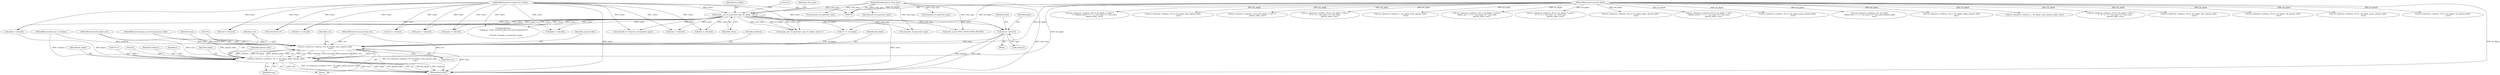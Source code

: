 digraph "1_Android_9d4853418ab2f754c2b63e091c29c5529b8b86ca_14@array" {
"1000538" [label="(Call,luma = colors[1])"];
"1000132" [label="(Call,image_size_of_type(color_type, bit_depth, colors))"];
"1000122" [label="(MethodParameterIn,int color_type)"];
"1000123" [label="(MethodParameterIn,int bit_depth)"];
"1000126" [label="(MethodParameterIn,unsigned int *colors)"];
"1000560" [label="(Call,set_value(row, rowbytes, 2*x, bit_depth, luma, gamma_table,\n                     conv))"];
"1000570" [label="(Call,set_value(row, rowbytes, 2*x+1, bit_depth, alpha, gamma_table,\n                     conv))"];
"1000561" [label="(Identifier,row)"];
"1000559" [label="(Block,)"];
"1000571" [label="(Identifier,row)"];
"1000751" [label="(Call,channels_of_type(color_type))"];
"1000453" [label="(Call,set_value(row, rowbytes, 4*x+3, bit_depth, /* alpha */\n                  Y + ((depth_max-Y) * x * 2 + size_max) / (2 * size_max),\n                  gamma_table, conv))"];
"1000580" [label="(Identifier,gamma_table)"];
"1000502" [label="(Call,channels_of_type(color_type))"];
"1000638" [label="(Call,set_value(row, rowbytes, 3*x+2, bit_depth, blue, gamma_table,\n                     conv))"];
"1000563" [label="(Call,2*x)"];
"1000666" [label="(Call,blue = colors[3])"];
"1000539" [label="(Identifier,luma)"];
"1000125" [label="(MethodParameterIn,double conv)"];
"1000558" [label="(Identifier,x)"];
"1000672" [label="(Call,alpha = colors[4])"];
"1000654" [label="(Call,red = colors[1])"];
"1000299" [label="(Call,set_value(row, rowbytes, 3*x+0, bit_depth, /* red */ Y,\n                     gamma_table, conv))"];
"1000545" [label="(Identifier,alpha)"];
"1000136" [label="(Literal,1)"];
"1000498" [label="(Call,colors[0] == channels_of_type(color_type))"];
"1000333" [label="(Call,set_value(row, rowbytes, 3*x+2, bit_depth, /* blue */\n (Y * x * 2 + size_max) / (2 * size_max),\n                  gamma_table, conv))"];
"1000120" [label="(MethodParameterIn,size_t rowbytes)"];
"1000579" [label="(Identifier,alpha)"];
"1000560" [label="(Call,set_value(row, rowbytes, 2*x, bit_depth, luma, gamma_table,\n                     conv))"];
"1000569" [label="(Identifier,conv)"];
"1000526" [label="(Call,set_value(row, rowbytes, x, bit_depth, luma, gamma_table,\n                     conv))"];
"1000119" [label="(MethodParameterIn,png_bytep row)"];
"1000578" [label="(Identifier,bit_depth)"];
"1000570" [label="(Call,set_value(row, rowbytes, 2*x+1, bit_depth, alpha, gamma_table,\n                     conv))"];
"1000311" [label="(Call,set_value(row, rowbytes, 3*x+1, bit_depth, /* green */\n (depth_max * x * 2 + size_max) / (2 * size_max),\n                  gamma_table, conv))"];
"1000133" [label="(Identifier,color_type)"];
"1000141" [label="(Call,1U << bit_depth)"];
"1000124" [label="(MethodParameterIn,png_const_bytep gamma_table)"];
"1000511" [label="(Call,luma = colors[1])"];
"1000135" [label="(Identifier,colors)"];
"1000407" [label="(Call,set_value(row, rowbytes, 4*x+1, bit_depth, /* green */\n (Y * x * 2 + size_max) / (2 * size_max),\n                  gamma_table, conv))"];
"1000123" [label="(MethodParameterIn,int bit_depth)"];
"1000573" [label="(Call,2*x+1)"];
"1000536" [label="(Block,)"];
"1000724" [label="(Call,set_value(row, rowbytes, 4*x+3, bit_depth, alpha, gamma_table,\n                     conv))"];
"1000131" [label="(Call,image_size_of_type(color_type, bit_depth, colors)-1)"];
"1000152" [label="(Call,channels_of_type(color_type))"];
"1000568" [label="(Identifier,gamma_table)"];
"1000581" [label="(Identifier,conv)"];
"1000540" [label="(Call,colors[1])"];
"1000383" [label="(Call,set_value(row, rowbytes, 4*x+0, bit_depth, /* red */\n ((depth_max-Y) * x * 2 + size_max) / (2 * size_max),\n                  gamma_table, conv))"];
"1000562" [label="(Identifier,rowbytes)"];
"1000626" [label="(Call,set_value(row, rowbytes, 3*x+1, bit_depth, green, gamma_table,\n                     conv))"];
"1000505" [label="(Call,channels_of_type(color_type))"];
"1000566" [label="(Identifier,bit_depth)"];
"1000239" [label="(Call,set_value(row, rowbytes, 2*x, bit_depth,\n (depth_max * x * 2 + size_max) / (2 * size_max), gamma_table,\n                  conv))"];
"1000259" [label="(Call,set_value(row, rowbytes, 2*x+1, bit_depth, alpha, gamma_table,\n                  conv))"];
"1000586" [label="(Call,red = colors[1])"];
"1000598" [label="(Call,blue = colors[3])"];
"1000544" [label="(Call,alpha = colors[2])"];
"1000592" [label="(Call,green = colors[2])"];
"1000660" [label="(Call,green = colors[2])"];
"1000745" [label="(Call,fprintf(stderr,\n \"makepng: --color: count(%u) does not match channels(%u)\n\",\n\n          colors[0], channels_of_type(color_type)))"];
"1000538" [label="(Call,luma = colors[1])"];
"1000134" [label="(Identifier,bit_depth)"];
"1000203" [label="(Call,set_value(row, rowbytes, x, bit_depth, luma, gamma_table, conv))"];
"1000574" [label="(Call,2*x)"];
"1000122" [label="(MethodParameterIn,int color_type)"];
"1000429" [label="(Call,set_value(row, rowbytes, 4*x+2, bit_depth, /* blue */\n                  Y - (Y * x * 2 + size_max) / (2 * size_max),\n                  gamma_table, conv))"];
"1000567" [label="(Identifier,luma)"];
"1000572" [label="(Identifier,rowbytes)"];
"1000712" [label="(Call,set_value(row, rowbytes, 4*x+2, bit_depth, blue, gamma_table,\n                     conv))"];
"1000688" [label="(Call,set_value(row, rowbytes, 4*x+0, bit_depth, red, gamma_table,\n                     conv))"];
"1000126" [label="(MethodParameterIn,unsigned int *colors)"];
"1000755" [label="(MethodReturn,RET)"];
"1000132" [label="(Call,image_size_of_type(color_type, bit_depth, colors))"];
"1000146" [label="(Call,colors[0] == 0)"];
"1000700" [label="(Call,set_value(row, rowbytes, 4*x+1, bit_depth, green, gamma_table,\n                     conv))"];
"1000614" [label="(Call,set_value(row, rowbytes, 3*x+0, bit_depth, red, gamma_table,\n                     conv))"];
"1000488" [label="(Call,color_type & PNG_COLOR_MASK_PALETTE)"];
"1000538" -> "1000536"  [label="AST: "];
"1000538" -> "1000540"  [label="CFG: "];
"1000539" -> "1000538"  [label="AST: "];
"1000540" -> "1000538"  [label="AST: "];
"1000545" -> "1000538"  [label="CFG: "];
"1000538" -> "1000755"  [label="DDG: colors[1]"];
"1000538" -> "1000755"  [label="DDG: luma"];
"1000132" -> "1000538"  [label="DDG: colors"];
"1000126" -> "1000538"  [label="DDG: colors"];
"1000538" -> "1000560"  [label="DDG: luma"];
"1000132" -> "1000131"  [label="AST: "];
"1000132" -> "1000135"  [label="CFG: "];
"1000133" -> "1000132"  [label="AST: "];
"1000134" -> "1000132"  [label="AST: "];
"1000135" -> "1000132"  [label="AST: "];
"1000136" -> "1000132"  [label="CFG: "];
"1000132" -> "1000755"  [label="DDG: colors"];
"1000132" -> "1000131"  [label="DDG: color_type"];
"1000132" -> "1000131"  [label="DDG: bit_depth"];
"1000132" -> "1000131"  [label="DDG: colors"];
"1000122" -> "1000132"  [label="DDG: color_type"];
"1000123" -> "1000132"  [label="DDG: bit_depth"];
"1000126" -> "1000132"  [label="DDG: colors"];
"1000132" -> "1000141"  [label="DDG: bit_depth"];
"1000132" -> "1000146"  [label="DDG: colors"];
"1000132" -> "1000152"  [label="DDG: color_type"];
"1000132" -> "1000488"  [label="DDG: color_type"];
"1000132" -> "1000498"  [label="DDG: colors"];
"1000132" -> "1000511"  [label="DDG: colors"];
"1000132" -> "1000544"  [label="DDG: colors"];
"1000132" -> "1000586"  [label="DDG: colors"];
"1000132" -> "1000592"  [label="DDG: colors"];
"1000132" -> "1000598"  [label="DDG: colors"];
"1000132" -> "1000654"  [label="DDG: colors"];
"1000132" -> "1000660"  [label="DDG: colors"];
"1000132" -> "1000666"  [label="DDG: colors"];
"1000132" -> "1000672"  [label="DDG: colors"];
"1000132" -> "1000745"  [label="DDG: colors"];
"1000122" -> "1000118"  [label="AST: "];
"1000122" -> "1000755"  [label="DDG: color_type"];
"1000122" -> "1000152"  [label="DDG: color_type"];
"1000122" -> "1000488"  [label="DDG: color_type"];
"1000122" -> "1000502"  [label="DDG: color_type"];
"1000122" -> "1000505"  [label="DDG: color_type"];
"1000122" -> "1000751"  [label="DDG: color_type"];
"1000123" -> "1000118"  [label="AST: "];
"1000123" -> "1000755"  [label="DDG: bit_depth"];
"1000123" -> "1000141"  [label="DDG: bit_depth"];
"1000123" -> "1000203"  [label="DDG: bit_depth"];
"1000123" -> "1000239"  [label="DDG: bit_depth"];
"1000123" -> "1000259"  [label="DDG: bit_depth"];
"1000123" -> "1000299"  [label="DDG: bit_depth"];
"1000123" -> "1000311"  [label="DDG: bit_depth"];
"1000123" -> "1000333"  [label="DDG: bit_depth"];
"1000123" -> "1000383"  [label="DDG: bit_depth"];
"1000123" -> "1000407"  [label="DDG: bit_depth"];
"1000123" -> "1000429"  [label="DDG: bit_depth"];
"1000123" -> "1000453"  [label="DDG: bit_depth"];
"1000123" -> "1000526"  [label="DDG: bit_depth"];
"1000123" -> "1000560"  [label="DDG: bit_depth"];
"1000123" -> "1000570"  [label="DDG: bit_depth"];
"1000123" -> "1000614"  [label="DDG: bit_depth"];
"1000123" -> "1000626"  [label="DDG: bit_depth"];
"1000123" -> "1000638"  [label="DDG: bit_depth"];
"1000123" -> "1000688"  [label="DDG: bit_depth"];
"1000123" -> "1000700"  [label="DDG: bit_depth"];
"1000123" -> "1000712"  [label="DDG: bit_depth"];
"1000123" -> "1000724"  [label="DDG: bit_depth"];
"1000126" -> "1000118"  [label="AST: "];
"1000126" -> "1000755"  [label="DDG: colors"];
"1000126" -> "1000146"  [label="DDG: colors"];
"1000126" -> "1000498"  [label="DDG: colors"];
"1000126" -> "1000511"  [label="DDG: colors"];
"1000126" -> "1000544"  [label="DDG: colors"];
"1000126" -> "1000586"  [label="DDG: colors"];
"1000126" -> "1000592"  [label="DDG: colors"];
"1000126" -> "1000598"  [label="DDG: colors"];
"1000126" -> "1000654"  [label="DDG: colors"];
"1000126" -> "1000660"  [label="DDG: colors"];
"1000126" -> "1000666"  [label="DDG: colors"];
"1000126" -> "1000672"  [label="DDG: colors"];
"1000126" -> "1000745"  [label="DDG: colors"];
"1000560" -> "1000559"  [label="AST: "];
"1000560" -> "1000569"  [label="CFG: "];
"1000561" -> "1000560"  [label="AST: "];
"1000562" -> "1000560"  [label="AST: "];
"1000563" -> "1000560"  [label="AST: "];
"1000566" -> "1000560"  [label="AST: "];
"1000567" -> "1000560"  [label="AST: "];
"1000568" -> "1000560"  [label="AST: "];
"1000569" -> "1000560"  [label="AST: "];
"1000571" -> "1000560"  [label="CFG: "];
"1000560" -> "1000755"  [label="DDG: set_value(row, rowbytes, 2*x, bit_depth, luma, gamma_table,\n                     conv)"];
"1000560" -> "1000755"  [label="DDG: luma"];
"1000570" -> "1000560"  [label="DDG: row"];
"1000570" -> "1000560"  [label="DDG: rowbytes"];
"1000570" -> "1000560"  [label="DDG: bit_depth"];
"1000570" -> "1000560"  [label="DDG: gamma_table"];
"1000570" -> "1000560"  [label="DDG: conv"];
"1000119" -> "1000560"  [label="DDG: row"];
"1000120" -> "1000560"  [label="DDG: rowbytes"];
"1000563" -> "1000560"  [label="DDG: 2"];
"1000563" -> "1000560"  [label="DDG: x"];
"1000141" -> "1000560"  [label="DDG: bit_depth"];
"1000124" -> "1000560"  [label="DDG: gamma_table"];
"1000125" -> "1000560"  [label="DDG: conv"];
"1000560" -> "1000570"  [label="DDG: row"];
"1000560" -> "1000570"  [label="DDG: rowbytes"];
"1000560" -> "1000570"  [label="DDG: bit_depth"];
"1000560" -> "1000570"  [label="DDG: gamma_table"];
"1000560" -> "1000570"  [label="DDG: conv"];
"1000570" -> "1000559"  [label="AST: "];
"1000570" -> "1000581"  [label="CFG: "];
"1000571" -> "1000570"  [label="AST: "];
"1000572" -> "1000570"  [label="AST: "];
"1000573" -> "1000570"  [label="AST: "];
"1000578" -> "1000570"  [label="AST: "];
"1000579" -> "1000570"  [label="AST: "];
"1000580" -> "1000570"  [label="AST: "];
"1000581" -> "1000570"  [label="AST: "];
"1000558" -> "1000570"  [label="CFG: "];
"1000570" -> "1000755"  [label="DDG: alpha"];
"1000570" -> "1000755"  [label="DDG: gamma_table"];
"1000570" -> "1000755"  [label="DDG: row"];
"1000570" -> "1000755"  [label="DDG: bit_depth"];
"1000570" -> "1000755"  [label="DDG: rowbytes"];
"1000570" -> "1000755"  [label="DDG: conv"];
"1000570" -> "1000755"  [label="DDG: set_value(row, rowbytes, 2*x+1, bit_depth, alpha, gamma_table,\n                     conv)"];
"1000570" -> "1000755"  [label="DDG: 2*x+1"];
"1000119" -> "1000570"  [label="DDG: row"];
"1000120" -> "1000570"  [label="DDG: rowbytes"];
"1000574" -> "1000570"  [label="DDG: 2"];
"1000574" -> "1000570"  [label="DDG: x"];
"1000544" -> "1000570"  [label="DDG: alpha"];
"1000124" -> "1000570"  [label="DDG: gamma_table"];
"1000125" -> "1000570"  [label="DDG: conv"];
}
